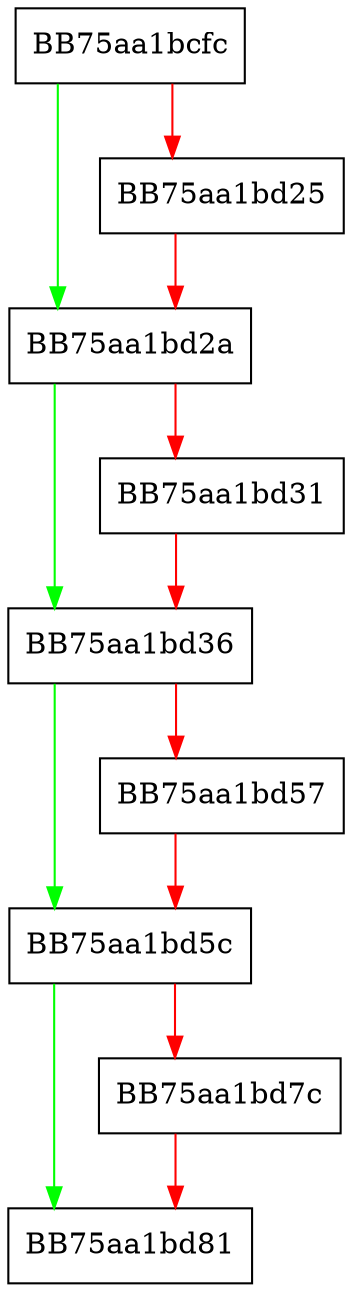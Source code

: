 digraph Split {
  node [shape="box"];
  graph [splines=ortho];
  BB75aa1bcfc -> BB75aa1bd2a [color="green"];
  BB75aa1bcfc -> BB75aa1bd25 [color="red"];
  BB75aa1bd25 -> BB75aa1bd2a [color="red"];
  BB75aa1bd2a -> BB75aa1bd36 [color="green"];
  BB75aa1bd2a -> BB75aa1bd31 [color="red"];
  BB75aa1bd31 -> BB75aa1bd36 [color="red"];
  BB75aa1bd36 -> BB75aa1bd5c [color="green"];
  BB75aa1bd36 -> BB75aa1bd57 [color="red"];
  BB75aa1bd57 -> BB75aa1bd5c [color="red"];
  BB75aa1bd5c -> BB75aa1bd81 [color="green"];
  BB75aa1bd5c -> BB75aa1bd7c [color="red"];
  BB75aa1bd7c -> BB75aa1bd81 [color="red"];
}